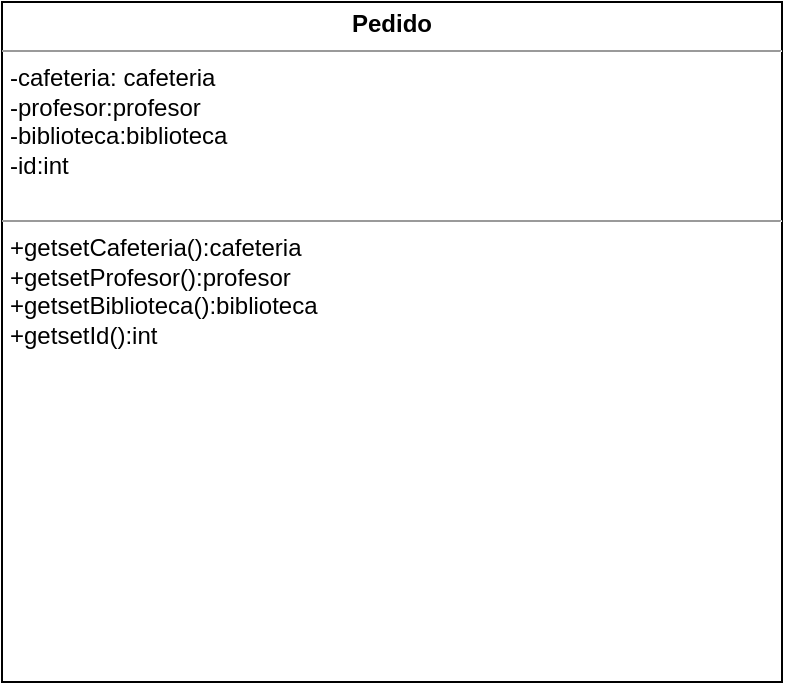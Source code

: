 <mxfile version="17.5.0" type="device"><diagram id="SO7BBlbpct-j0Xo7UIqt" name="Page-1"><mxGraphModel dx="898" dy="510" grid="1" gridSize="10" guides="1" tooltips="1" connect="1" arrows="1" fold="1" page="1" pageScale="1" pageWidth="827" pageHeight="1169" math="0" shadow="0"><root><mxCell id="0"/><mxCell id="1" parent="0"/><mxCell id="Rg41-HJYYJg3XrU6B-Qo-1" value="&lt;p style=&quot;margin: 0px ; margin-top: 4px ; text-align: center&quot;&gt;&lt;b&gt;Pedido&lt;/b&gt;&lt;/p&gt;&lt;hr size=&quot;1&quot;&gt;&lt;p style=&quot;margin: 0px ; margin-left: 4px&quot;&gt;-cafeteria: cafeteria&lt;/p&gt;&lt;p style=&quot;margin: 0px ; margin-left: 4px&quot;&gt;-profesor:profesor&lt;/p&gt;&lt;p style=&quot;margin: 0px ; margin-left: 4px&quot;&gt;-biblioteca:biblioteca&lt;/p&gt;&lt;p style=&quot;margin: 0px ; margin-left: 4px&quot;&gt;-id:int&lt;/p&gt;&lt;p style=&quot;margin: 0px ; margin-left: 4px&quot;&gt;&lt;br&gt;&lt;/p&gt;&lt;hr size=&quot;1&quot;&gt;&lt;p style=&quot;margin: 0px ; margin-left: 4px&quot;&gt;+getsetCafeteria():cafeteria&lt;/p&gt;&lt;p style=&quot;margin: 0px ; margin-left: 4px&quot;&gt;+getsetProfesor():profesor&lt;/p&gt;&lt;p style=&quot;margin: 0px ; margin-left: 4px&quot;&gt;+getsetBiblioteca():biblioteca&lt;/p&gt;&lt;p style=&quot;margin: 0px ; margin-left: 4px&quot;&gt;+getsetId():int&lt;/p&gt;" style="verticalAlign=top;align=left;overflow=fill;fontSize=12;fontFamily=Helvetica;html=1;" vertex="1" parent="1"><mxGeometry width="390" height="340" as="geometry"/></mxCell></root></mxGraphModel></diagram></mxfile>
